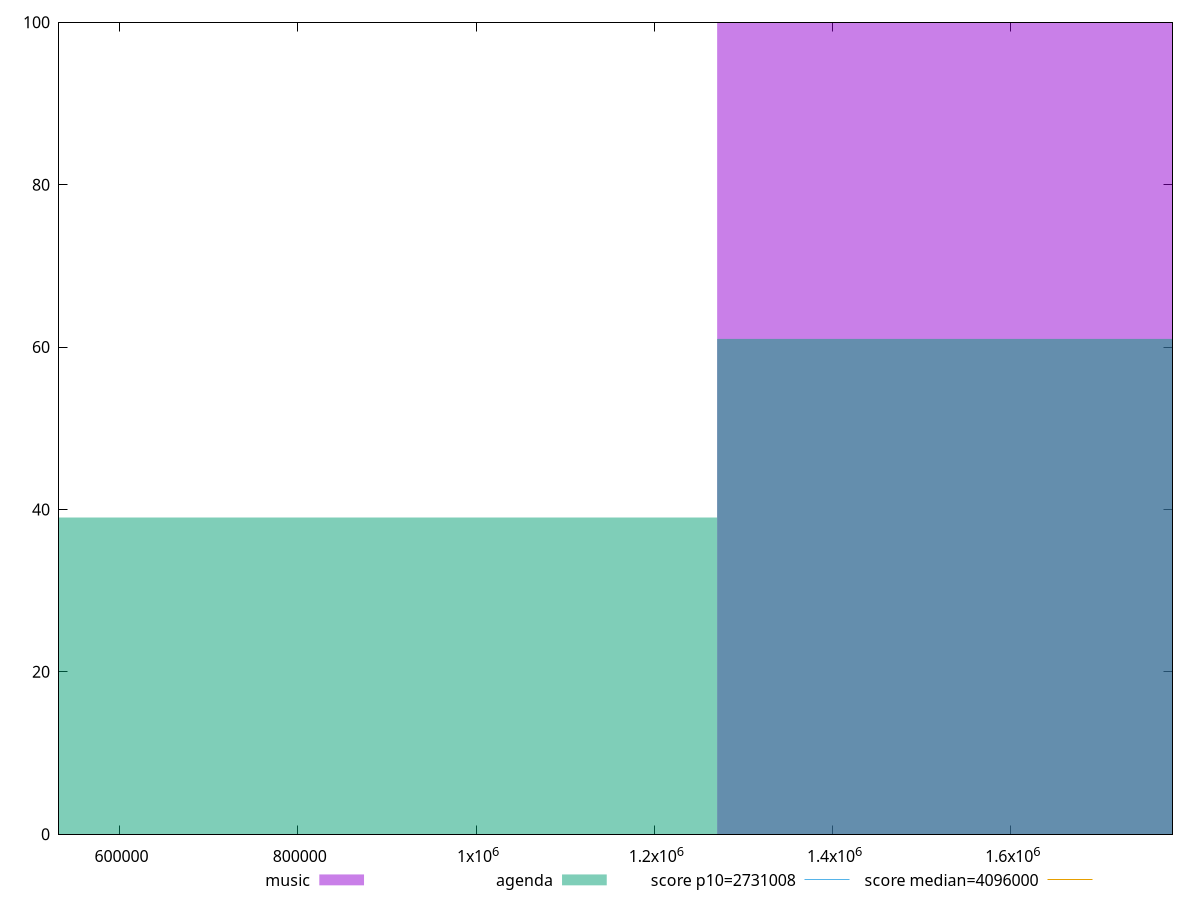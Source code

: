 reset

$music <<EOF
1694023.921555405 100
EOF

$agenda <<EOF
1694023.921555405 61
847011.9607777025 39
EOF

set key outside below
set boxwidth 847011.9607777025
set xrange [532092:1781416]
set yrange [0:100]
set trange [0:100]
set style fill transparent solid 0.5 noborder

set parametric
set terminal svg size 640, 500 enhanced background rgb 'white'
set output "reports/report_00027_2021-02-24T12-40-31.850Z/total-byte-weight/comparison/histogram/0_vs_1.svg"

plot $music title "music" with boxes, \
     $agenda title "agenda" with boxes, \
     2731008,t title "score p10=2731008", \
     4096000,t title "score median=4096000"

reset

